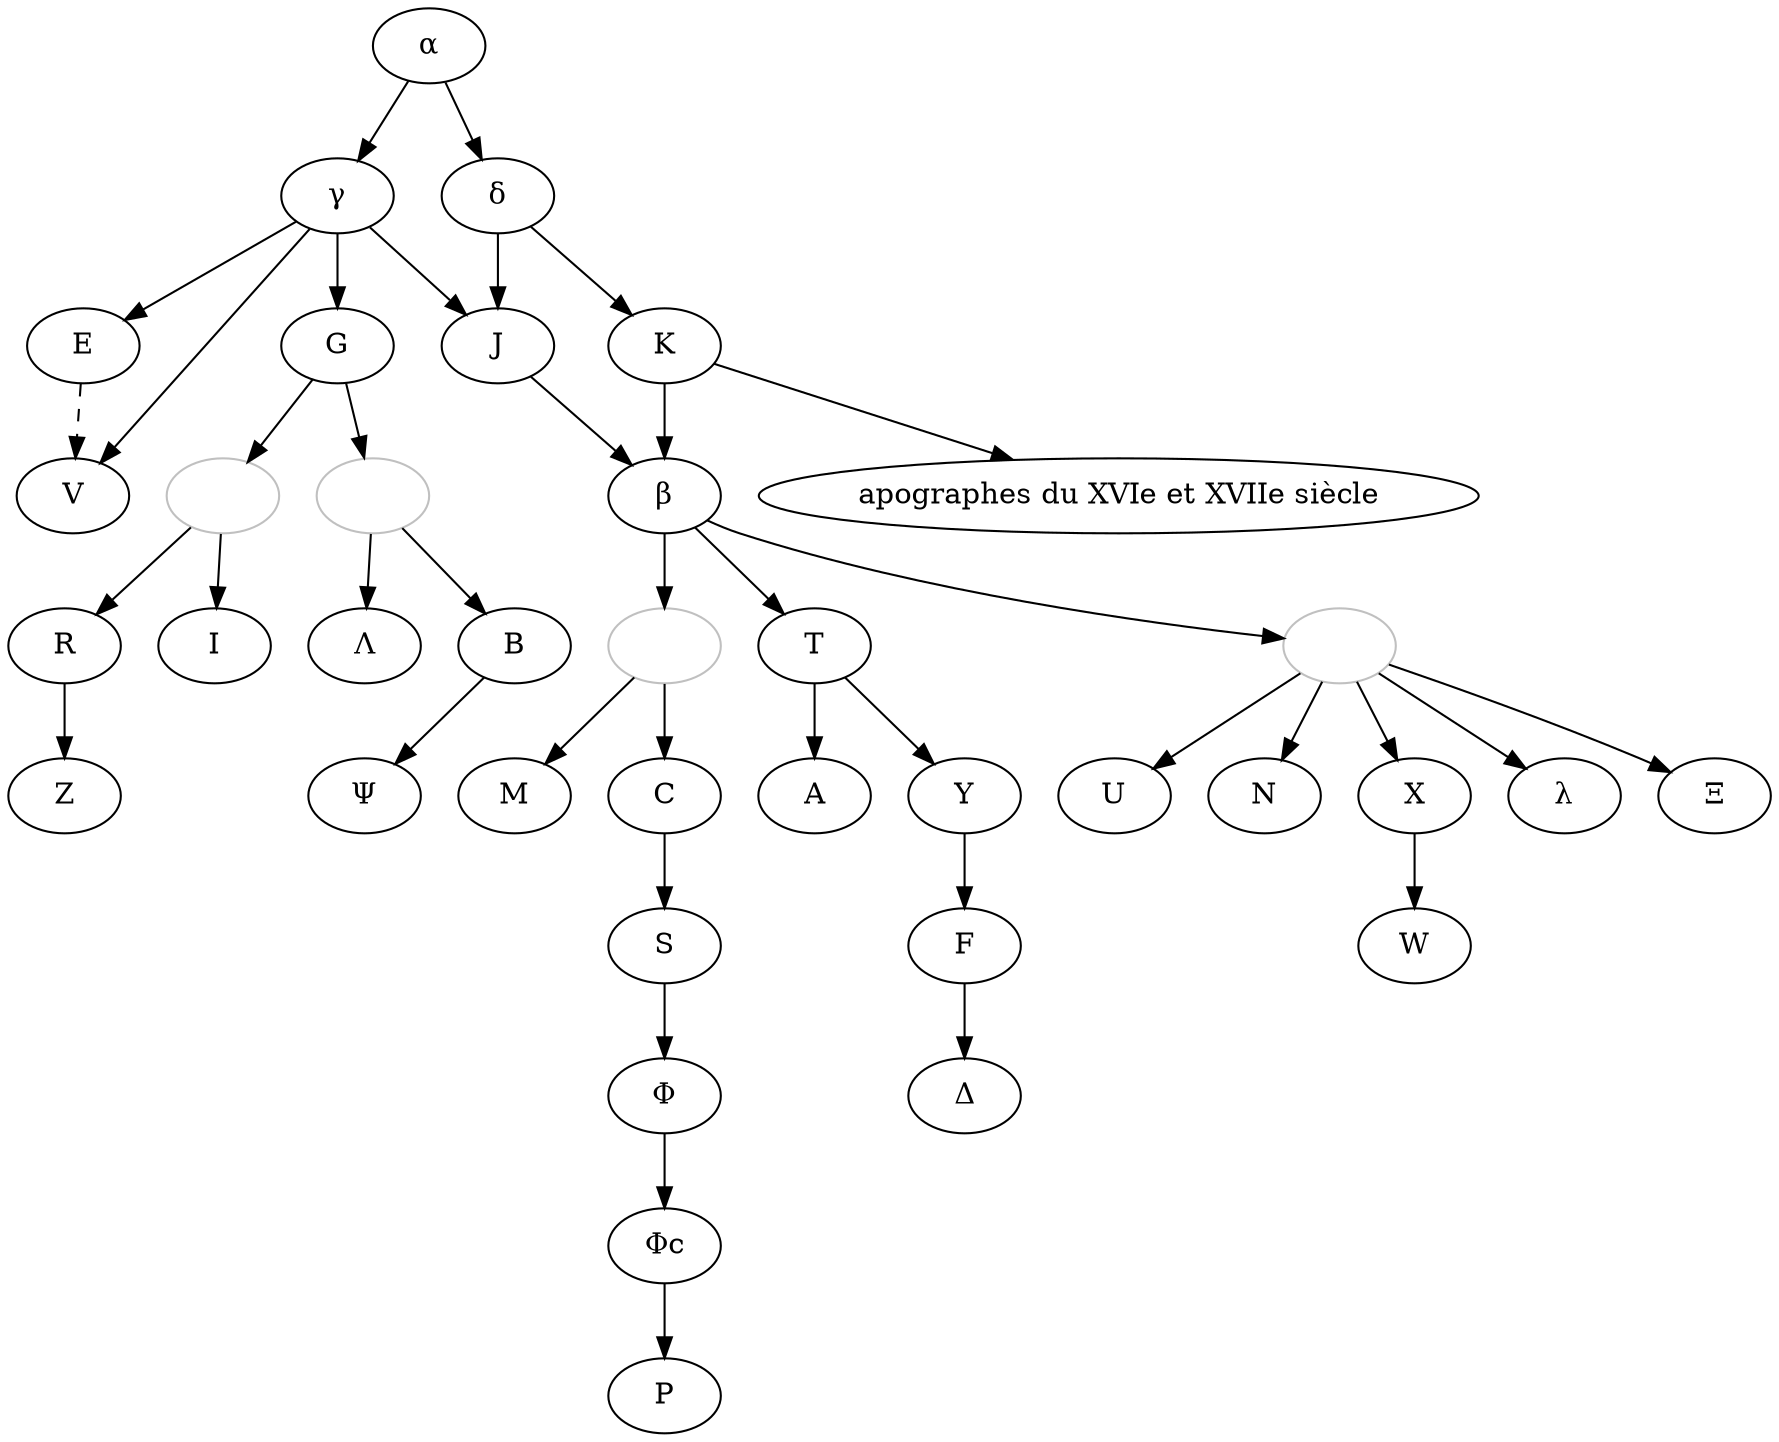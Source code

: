 digraph {

    alpha -> gamma;
    alpha -> delta;

    alpha [label="α"]; 
    gamma [label="γ"]; 
    delta [label="δ"];

    gamma -> E;
    gamma -> V;
    gamma -> G;
    gamma -> J;

    E -> V [style="dashed"]; 

    delta -> J;
    delta -> K;

    K -> textApo;
    textApo[label="apographes du XVIe et XVIIe siècle"];
    K -> beta;
    beta [label="β"];

    G -> 1; 
    G -> 2;
    2 -> Lambda;
    2 -> B;

    Lambda [label="Λ"];

    1 -> R;
    1 -> I; 

    1 [label="", color="grey"];
    2 [label="", color="grey"];

    R -> Z; 

    B -> Psi;

    Psi [label="Ψ"]; 

    J -> beta;

    beta -> 3;

    3 [label="", color="grey"];

    3 -> M;
    3 -> C;

    C -> S; 
    
    S -> Phi; 
    Phi [label="Φ"];
    
    Phi -> PhiC;
    PhiC [label="Φc"];

    PhiC -> Rho; 
    Rho [label="Ρ"]; 

    beta -> T; 
    beta -> 4; 

    4 [label="", color="grey"]; 

    T -> A; 
    T -> Y; 

    Y -> F; 

    F -> Delta; 
    Delta [label="Δ"]; 

    4 -> U; 
    4 -> N; 
    4 -> X; 
    4 -> lambda; 

    lambda [label="λ"]; 
    X->W;

    4 -> Xi; 
    Xi [label="Ξ"];     
}
